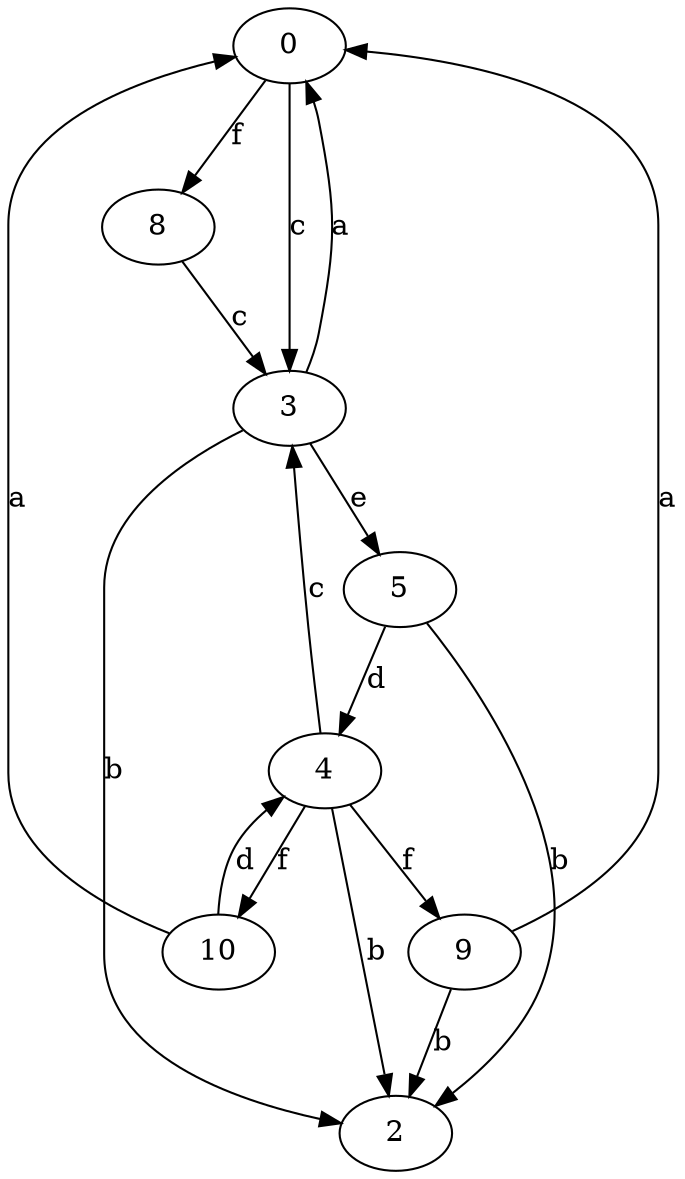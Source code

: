 strict digraph  {
0;
2;
3;
4;
5;
8;
9;
10;
0 -> 3  [label=c];
0 -> 8  [label=f];
3 -> 0  [label=a];
3 -> 2  [label=b];
3 -> 5  [label=e];
4 -> 2  [label=b];
4 -> 3  [label=c];
4 -> 9  [label=f];
4 -> 10  [label=f];
5 -> 2  [label=b];
5 -> 4  [label=d];
8 -> 3  [label=c];
9 -> 0  [label=a];
9 -> 2  [label=b];
10 -> 0  [label=a];
10 -> 4  [label=d];
}
